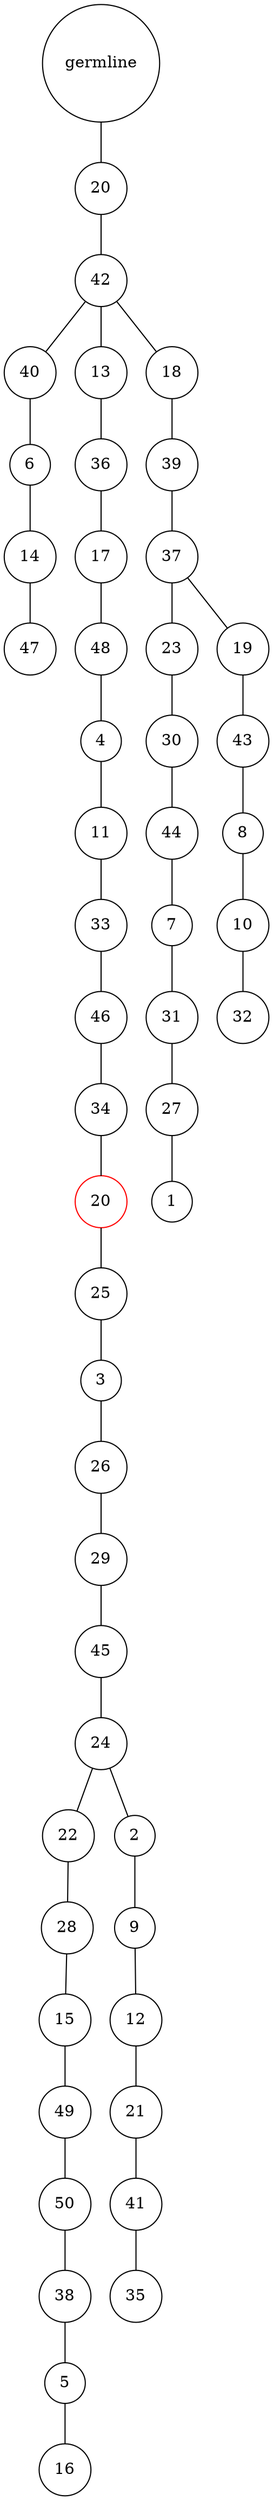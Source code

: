 graph {
	rankdir=UD;
	splines=line;
	node [shape=circle]
	"0x7f8c5bc6f6d0" [label="germline"];
	"0x7f8c5bc6f700" [label="20"];
	"0x7f8c5bc6f6d0" -- "0x7f8c5bc6f700" ;
	"0x7f8c5bc6f730" [label="42"];
	"0x7f8c5bc6f700" -- "0x7f8c5bc6f730" ;
	"0x7f8c5bc6f760" [label="40"];
	"0x7f8c5bc6f730" -- "0x7f8c5bc6f760" ;
	"0x7f8c5bc6f790" [label="6"];
	"0x7f8c5bc6f760" -- "0x7f8c5bc6f790" ;
	"0x7f8c5bc6f7c0" [label="14"];
	"0x7f8c5bc6f790" -- "0x7f8c5bc6f7c0" ;
	"0x7f8c5bc6f7f0" [label="47"];
	"0x7f8c5bc6f7c0" -- "0x7f8c5bc6f7f0" ;
	"0x7f8c5bc6f820" [label="13"];
	"0x7f8c5bc6f730" -- "0x7f8c5bc6f820" ;
	"0x7f8c5bc6f850" [label="36"];
	"0x7f8c5bc6f820" -- "0x7f8c5bc6f850" ;
	"0x7f8c5bc6f880" [label="17"];
	"0x7f8c5bc6f850" -- "0x7f8c5bc6f880" ;
	"0x7f8c5bc6f8b0" [label="48"];
	"0x7f8c5bc6f880" -- "0x7f8c5bc6f8b0" ;
	"0x7f8c5bc6f8e0" [label="4"];
	"0x7f8c5bc6f8b0" -- "0x7f8c5bc6f8e0" ;
	"0x7f8c5bc6f910" [label="11"];
	"0x7f8c5bc6f8e0" -- "0x7f8c5bc6f910" ;
	"0x7f8c5bc6f940" [label="33"];
	"0x7f8c5bc6f910" -- "0x7f8c5bc6f940" ;
	"0x7f8c5bc6f970" [label="46"];
	"0x7f8c5bc6f940" -- "0x7f8c5bc6f970" ;
	"0x7f8c5bc6f9a0" [label="34"];
	"0x7f8c5bc6f970" -- "0x7f8c5bc6f9a0" ;
	"0x7f8c5bc6f9d0" [label="20",color="red"];
	"0x7f8c5bc6f9a0" -- "0x7f8c5bc6f9d0" ;
	"0x7f8c5bc6fa00" [label="25"];
	"0x7f8c5bc6f9d0" -- "0x7f8c5bc6fa00" ;
	"0x7f8c5bc6fa30" [label="3"];
	"0x7f8c5bc6fa00" -- "0x7f8c5bc6fa30" ;
	"0x7f8c5bc6fa60" [label="26"];
	"0x7f8c5bc6fa30" -- "0x7f8c5bc6fa60" ;
	"0x7f8c5bc6fa90" [label="29"];
	"0x7f8c5bc6fa60" -- "0x7f8c5bc6fa90" ;
	"0x7f8c5bc6fac0" [label="45"];
	"0x7f8c5bc6fa90" -- "0x7f8c5bc6fac0" ;
	"0x7f8c5bc6faf0" [label="24"];
	"0x7f8c5bc6fac0" -- "0x7f8c5bc6faf0" ;
	"0x7f8c5bc6fb20" [label="22"];
	"0x7f8c5bc6faf0" -- "0x7f8c5bc6fb20" ;
	"0x7f8c5bc6fb50" [label="28"];
	"0x7f8c5bc6fb20" -- "0x7f8c5bc6fb50" ;
	"0x7f8c5bc6fb80" [label="15"];
	"0x7f8c5bc6fb50" -- "0x7f8c5bc6fb80" ;
	"0x7f8c5bc6fbb0" [label="49"];
	"0x7f8c5bc6fb80" -- "0x7f8c5bc6fbb0" ;
	"0x7f8c5bc6fbe0" [label="50"];
	"0x7f8c5bc6fbb0" -- "0x7f8c5bc6fbe0" ;
	"0x7f8c5bc6fc10" [label="38"];
	"0x7f8c5bc6fbe0" -- "0x7f8c5bc6fc10" ;
	"0x7f8c5bc6fc40" [label="5"];
	"0x7f8c5bc6fc10" -- "0x7f8c5bc6fc40" ;
	"0x7f8c5bc6fc70" [label="16"];
	"0x7f8c5bc6fc40" -- "0x7f8c5bc6fc70" ;
	"0x7f8c5bc6fca0" [label="2"];
	"0x7f8c5bc6faf0" -- "0x7f8c5bc6fca0" ;
	"0x7f8c5bc6fcd0" [label="9"];
	"0x7f8c5bc6fca0" -- "0x7f8c5bc6fcd0" ;
	"0x7f8c5bc6fd00" [label="12"];
	"0x7f8c5bc6fcd0" -- "0x7f8c5bc6fd00" ;
	"0x7f8c5bc6fd30" [label="21"];
	"0x7f8c5bc6fd00" -- "0x7f8c5bc6fd30" ;
	"0x7f8c5bc6fd60" [label="41"];
	"0x7f8c5bc6fd30" -- "0x7f8c5bc6fd60" ;
	"0x7f8c5bc6fd90" [label="35"];
	"0x7f8c5bc6fd60" -- "0x7f8c5bc6fd90" ;
	"0x7f8c5bc6fdc0" [label="18"];
	"0x7f8c5bc6f730" -- "0x7f8c5bc6fdc0" ;
	"0x7f8c5bc6fdf0" [label="39"];
	"0x7f8c5bc6fdc0" -- "0x7f8c5bc6fdf0" ;
	"0x7f8c5bc6fe20" [label="37"];
	"0x7f8c5bc6fdf0" -- "0x7f8c5bc6fe20" ;
	"0x7f8c5bc6fe50" [label="23"];
	"0x7f8c5bc6fe20" -- "0x7f8c5bc6fe50" ;
	"0x7f8c5bc6fe80" [label="30"];
	"0x7f8c5bc6fe50" -- "0x7f8c5bc6fe80" ;
	"0x7f8c5bc6feb0" [label="44"];
	"0x7f8c5bc6fe80" -- "0x7f8c5bc6feb0" ;
	"0x7f8c5bc6fee0" [label="7"];
	"0x7f8c5bc6feb0" -- "0x7f8c5bc6fee0" ;
	"0x7f8c5bc6ff10" [label="31"];
	"0x7f8c5bc6fee0" -- "0x7f8c5bc6ff10" ;
	"0x7f8c5bc6ff40" [label="27"];
	"0x7f8c5bc6ff10" -- "0x7f8c5bc6ff40" ;
	"0x7f8c5bc6ff70" [label="1"];
	"0x7f8c5bc6ff40" -- "0x7f8c5bc6ff70" ;
	"0x7f8c5bc6ffa0" [label="19"];
	"0x7f8c5bc6fe20" -- "0x7f8c5bc6ffa0" ;
	"0x7f8c5bc6ffd0" [label="43"];
	"0x7f8c5bc6ffa0" -- "0x7f8c5bc6ffd0" ;
	"0x7f8c5bc77040" [label="8"];
	"0x7f8c5bc6ffd0" -- "0x7f8c5bc77040" ;
	"0x7f8c5bc77070" [label="10"];
	"0x7f8c5bc77040" -- "0x7f8c5bc77070" ;
	"0x7f8c5bc770a0" [label="32"];
	"0x7f8c5bc77070" -- "0x7f8c5bc770a0" ;
}
